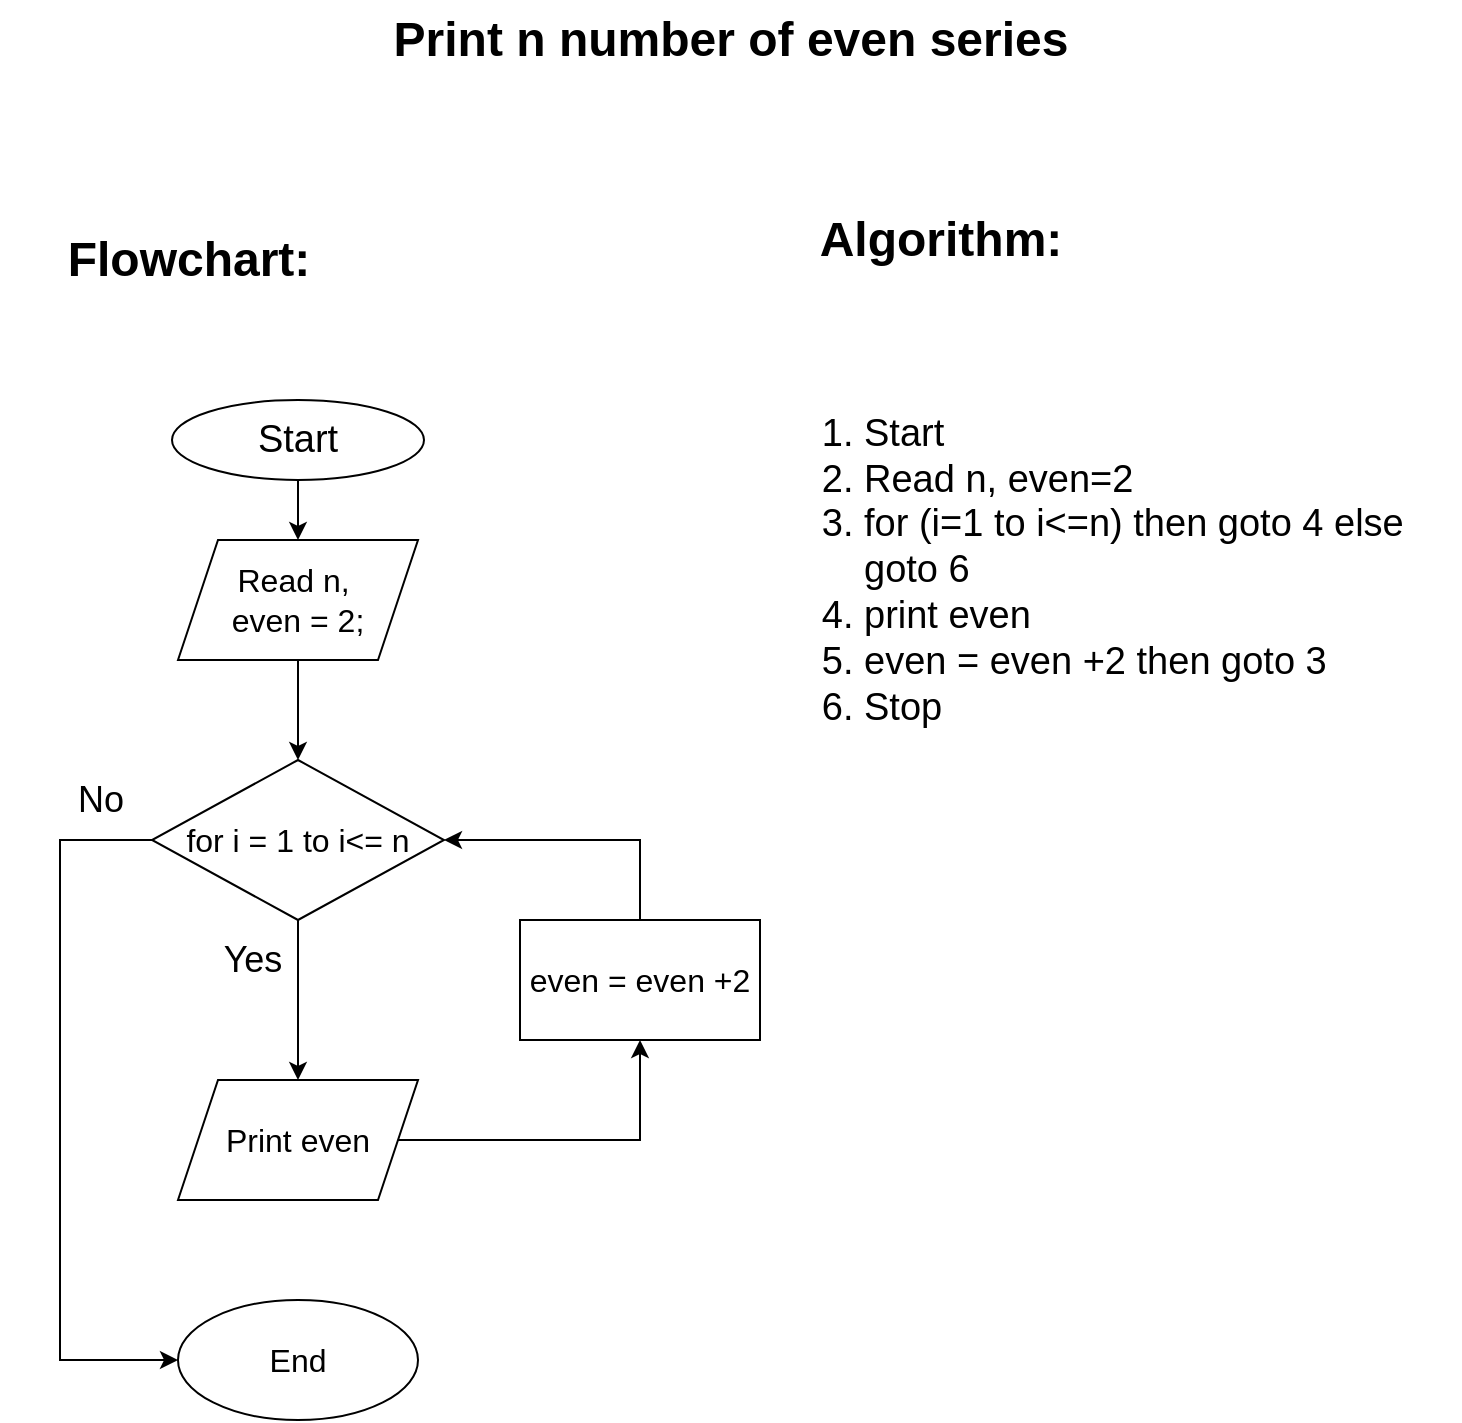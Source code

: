 <mxfile version="20.2.3" type="device"><diagram id="C5RBs43oDa-KdzZeNtuy" name="Page-1"><mxGraphModel dx="839" dy="857" grid="1" gridSize="10" guides="1" tooltips="1" connect="1" arrows="1" fold="1" page="1" pageScale="1" pageWidth="827" pageHeight="1169" background="#FFFFFF" math="0" shadow="0"><root><mxCell id="WIyWlLk6GJQsqaUBKTNV-0"/><mxCell id="WIyWlLk6GJQsqaUBKTNV-1" parent="WIyWlLk6GJQsqaUBKTNV-0"/><mxCell id="nUPXzKol__QYptCHy4bD-82" value="" style="edgeStyle=orthogonalEdgeStyle;rounded=0;orthogonalLoop=1;jettySize=auto;html=1;" parent="WIyWlLk6GJQsqaUBKTNV-1" source="X0aBdcByCuxlTt1kCmt3-0" target="nUPXzKol__QYptCHy4bD-78" edge="1"><mxGeometry relative="1" as="geometry"/></mxCell><mxCell id="X0aBdcByCuxlTt1kCmt3-0" value="&lt;font style=&quot;font-size: 19px;&quot;&gt;Start&lt;/font&gt;" style="ellipse;whiteSpace=wrap;html=1;" parent="WIyWlLk6GJQsqaUBKTNV-1" vertex="1"><mxGeometry x="146" y="260" width="126" height="40" as="geometry"/></mxCell><mxCell id="X0aBdcByCuxlTt1kCmt3-19" value="Algorithm:" style="text;strokeColor=none;fillColor=none;html=1;fontSize=24;fontStyle=1;verticalAlign=middle;align=center;" parent="WIyWlLk6GJQsqaUBKTNV-1" vertex="1"><mxGeometry x="480" y="160" width="100" height="40" as="geometry"/></mxCell><mxCell id="X0aBdcByCuxlTt1kCmt3-20" value="Flowchart:" style="text;strokeColor=none;fillColor=none;html=1;fontSize=24;fontStyle=1;verticalAlign=middle;align=center;" parent="WIyWlLk6GJQsqaUBKTNV-1" vertex="1"><mxGeometry x="104" y="170" width="100" height="40" as="geometry"/></mxCell><mxCell id="X0aBdcByCuxlTt1kCmt3-21" value="Print n number of even series" style="text;strokeColor=none;fillColor=none;html=1;fontSize=24;fontStyle=1;verticalAlign=middle;align=center;" parent="WIyWlLk6GJQsqaUBKTNV-1" vertex="1"><mxGeometry x="60" y="60" width="730" height="40" as="geometry"/></mxCell><mxCell id="X0aBdcByCuxlTt1kCmt3-26" value="&lt;ol&gt;&lt;li&gt;Start&lt;/li&gt;&lt;li&gt;Read n, even=2&lt;/li&gt;&lt;li&gt;for (i=1 to i&amp;lt;=n) then goto 4 else goto 6&lt;/li&gt;&lt;li&gt;print even&lt;/li&gt;&lt;li&gt;even = even +2 then goto 3&lt;/li&gt;&lt;li&gt;Stop&lt;/li&gt;&lt;/ol&gt;" style="text;strokeColor=none;fillColor=none;html=1;whiteSpace=wrap;verticalAlign=middle;overflow=hidden;fontSize=19;" parent="WIyWlLk6GJQsqaUBKTNV-1" vertex="1"><mxGeometry x="450" y="200" width="320" height="290" as="geometry"/></mxCell><mxCell id="_HRxR5mNJtaUu8hyXbBi-8" value="" style="edgeStyle=orthogonalEdgeStyle;rounded=0;orthogonalLoop=1;jettySize=auto;html=1;fontSize=16;" edge="1" parent="WIyWlLk6GJQsqaUBKTNV-1" source="nUPXzKol__QYptCHy4bD-78" target="_HRxR5mNJtaUu8hyXbBi-0"><mxGeometry relative="1" as="geometry"/></mxCell><mxCell id="nUPXzKol__QYptCHy4bD-78" value="Read n,&amp;nbsp;&lt;br&gt;even = 2;" style="shape=parallelogram;perimeter=parallelogramPerimeter;whiteSpace=wrap;html=1;fixedSize=1;fontSize=16;" parent="WIyWlLk6GJQsqaUBKTNV-1" vertex="1"><mxGeometry x="149" y="330" width="120" height="60" as="geometry"/></mxCell><mxCell id="2-kMocKYsg4JNheLIqaF-24" value="No" style="text;strokeColor=none;fillColor=none;html=1;fontSize=18;fontStyle=0;verticalAlign=middle;align=center;" parent="WIyWlLk6GJQsqaUBKTNV-1" vertex="1"><mxGeometry x="60" y="440" width="100" height="40" as="geometry"/></mxCell><mxCell id="_HRxR5mNJtaUu8hyXbBi-3" value="" style="edgeStyle=orthogonalEdgeStyle;rounded=0;orthogonalLoop=1;jettySize=auto;html=1;fontSize=16;" edge="1" parent="WIyWlLk6GJQsqaUBKTNV-1" source="_HRxR5mNJtaUu8hyXbBi-0" target="_HRxR5mNJtaUu8hyXbBi-1"><mxGeometry relative="1" as="geometry"/></mxCell><mxCell id="_HRxR5mNJtaUu8hyXbBi-7" style="edgeStyle=orthogonalEdgeStyle;rounded=0;orthogonalLoop=1;jettySize=auto;html=1;entryX=0;entryY=0.5;entryDx=0;entryDy=0;fontSize=16;" edge="1" parent="WIyWlLk6GJQsqaUBKTNV-1" source="_HRxR5mNJtaUu8hyXbBi-0" target="_HRxR5mNJtaUu8hyXbBi-6"><mxGeometry relative="1" as="geometry"><Array as="points"><mxPoint x="90" y="480"/><mxPoint x="90" y="740"/></Array></mxGeometry></mxCell><mxCell id="_HRxR5mNJtaUu8hyXbBi-0" value="for i = 1 to i&amp;lt;= n" style="rhombus;whiteSpace=wrap;html=1;fontSize=16;" vertex="1" parent="WIyWlLk6GJQsqaUBKTNV-1"><mxGeometry x="136" y="440" width="146" height="80" as="geometry"/></mxCell><mxCell id="_HRxR5mNJtaUu8hyXbBi-4" style="edgeStyle=orthogonalEdgeStyle;rounded=0;orthogonalLoop=1;jettySize=auto;html=1;entryX=0.5;entryY=1;entryDx=0;entryDy=0;fontSize=16;" edge="1" parent="WIyWlLk6GJQsqaUBKTNV-1" source="_HRxR5mNJtaUu8hyXbBi-1" target="_HRxR5mNJtaUu8hyXbBi-2"><mxGeometry relative="1" as="geometry"/></mxCell><mxCell id="_HRxR5mNJtaUu8hyXbBi-1" value="Print even" style="shape=parallelogram;perimeter=parallelogramPerimeter;whiteSpace=wrap;html=1;fixedSize=1;fontSize=16;" vertex="1" parent="WIyWlLk6GJQsqaUBKTNV-1"><mxGeometry x="149" y="600" width="120" height="60" as="geometry"/></mxCell><mxCell id="_HRxR5mNJtaUu8hyXbBi-5" style="edgeStyle=orthogonalEdgeStyle;rounded=0;orthogonalLoop=1;jettySize=auto;html=1;entryX=1;entryY=0.5;entryDx=0;entryDy=0;fontSize=16;" edge="1" parent="WIyWlLk6GJQsqaUBKTNV-1" source="_HRxR5mNJtaUu8hyXbBi-2" target="_HRxR5mNJtaUu8hyXbBi-0"><mxGeometry relative="1" as="geometry"><Array as="points"><mxPoint x="380" y="480"/></Array></mxGeometry></mxCell><mxCell id="_HRxR5mNJtaUu8hyXbBi-2" value="even = even +2" style="rounded=0;whiteSpace=wrap;html=1;fontSize=16;" vertex="1" parent="WIyWlLk6GJQsqaUBKTNV-1"><mxGeometry x="320" y="520" width="120" height="60" as="geometry"/></mxCell><mxCell id="_HRxR5mNJtaUu8hyXbBi-6" value="End" style="ellipse;whiteSpace=wrap;html=1;fontSize=16;" vertex="1" parent="WIyWlLk6GJQsqaUBKTNV-1"><mxGeometry x="149" y="710" width="120" height="60" as="geometry"/></mxCell><mxCell id="_HRxR5mNJtaUu8hyXbBi-9" value="Yes" style="text;strokeColor=none;fillColor=none;html=1;fontSize=18;fontStyle=0;verticalAlign=middle;align=center;" vertex="1" parent="WIyWlLk6GJQsqaUBKTNV-1"><mxGeometry x="136" y="520" width="100" height="40" as="geometry"/></mxCell></root></mxGraphModel></diagram></mxfile>